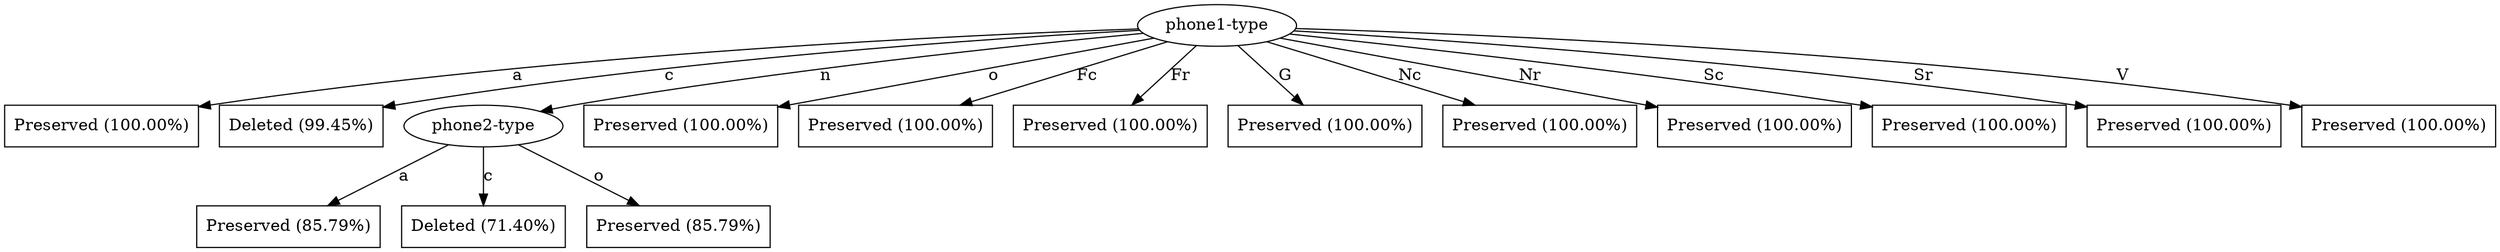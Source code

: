 digraph G {
"bg==" [ shape=ellipse label="phone1-type"]
"bg==" -> "bi0w" [ label="a" ]
"bi0w" [ shape=box label="Preserved (100.00%)"]
"bg==" -> "bi0x" [ label="c" ]
"bi0x" [ shape=box label="Deleted (99.45%)"]
"bg==" -> "bi0y" [ label="n" ]
"bi0y" [ shape=ellipse label="phone2-type"]
"bi0y" -> "bi0yLTE=" [ label="a" ]
"bi0yLTE=" [ shape=box label="Preserved (85.79%)"]
"bi0y" -> "bi0yLTI=" [ label="c" ]
"bi0yLTI=" [ shape=box label="Deleted (71.40%)"]
"bi0y" -> "bi0yLTQ=" [ label="o" ]
"bi0yLTQ=" [ shape=box label="Preserved (85.79%)"]
"bg==" -> "bi0z" [ label="o" ]
"bi0z" [ shape=box label="Preserved (100.00%)"]
"bg==" -> "bi00" [ label="Fc" ]
"bi00" [ shape=box label="Preserved (100.00%)"]
"bg==" -> "bi01" [ label="Fr" ]
"bi01" [ shape=box label="Preserved (100.00%)"]
"bg==" -> "bi02" [ label="G" ]
"bi02" [ shape=box label="Preserved (100.00%)"]
"bg==" -> "bi03" [ label="Nc" ]
"bi03" [ shape=box label="Preserved (100.00%)"]
"bg==" -> "bi04" [ label="Nr" ]
"bi04" [ shape=box label="Preserved (100.00%)"]
"bg==" -> "bi05" [ label="Sc" ]
"bi05" [ shape=box label="Preserved (100.00%)"]
"bg==" -> "bi0xMA==" [ label="Sr" ]
"bi0xMA==" [ shape=box label="Preserved (100.00%)"]
"bg==" -> "bi0xMQ==" [ label="V" ]
"bi0xMQ==" [ shape=box label="Preserved (100.00%)"]
}
